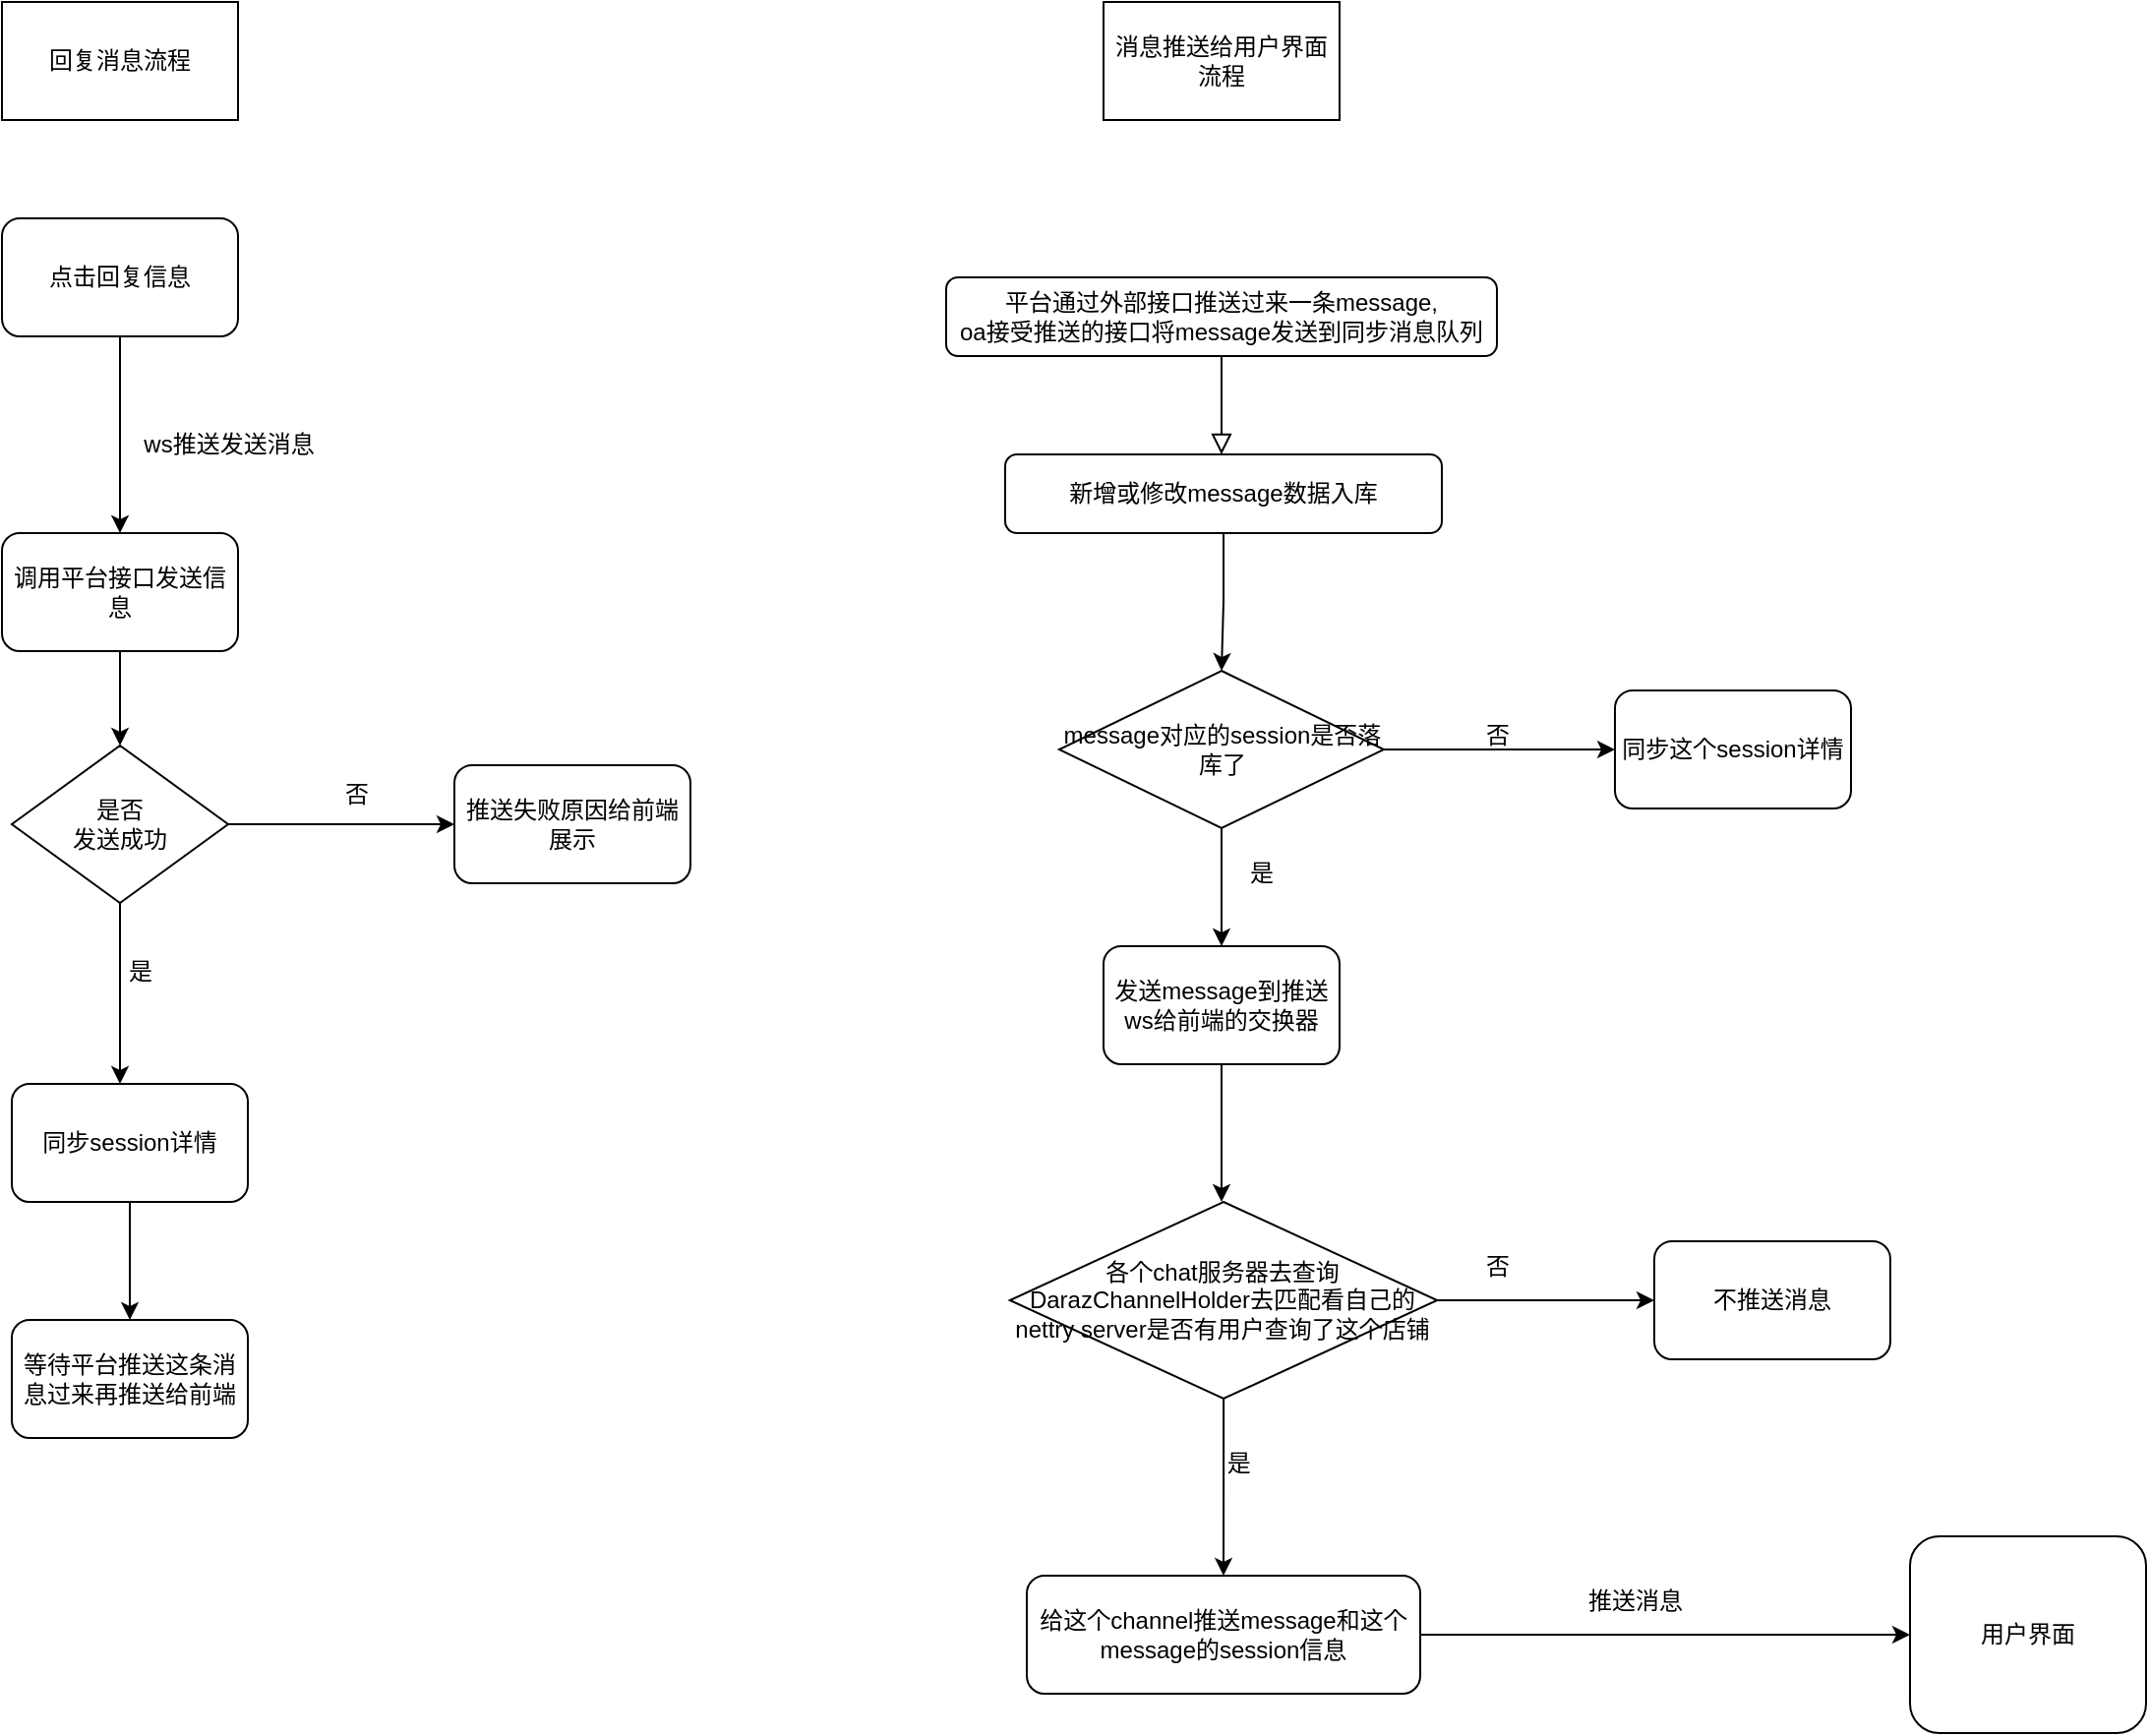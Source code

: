 <mxfile version="24.7.8">
  <diagram id="C5RBs43oDa-KdzZeNtuy" name="Page-1">
    <mxGraphModel dx="2213" dy="1918" grid="1" gridSize="10" guides="1" tooltips="1" connect="1" arrows="1" fold="1" page="1" pageScale="1" pageWidth="827" pageHeight="1169" math="0" shadow="0">
      <root>
        <mxCell id="WIyWlLk6GJQsqaUBKTNV-0" />
        <mxCell id="WIyWlLk6GJQsqaUBKTNV-1" parent="WIyWlLk6GJQsqaUBKTNV-0" />
        <mxCell id="WIyWlLk6GJQsqaUBKTNV-2" value="" style="rounded=0;html=1;jettySize=auto;orthogonalLoop=1;fontSize=11;endArrow=block;endFill=0;endSize=8;strokeWidth=1;shadow=0;labelBackgroundColor=none;edgeStyle=orthogonalEdgeStyle;exitX=0.5;exitY=1;exitDx=0;exitDy=0;" parent="WIyWlLk6GJQsqaUBKTNV-1" source="WIyWlLk6GJQsqaUBKTNV-3" edge="1">
          <mxGeometry relative="1" as="geometry">
            <mxPoint x="380" y="120" as="sourcePoint" />
            <mxPoint x="300" y="170" as="targetPoint" />
          </mxGeometry>
        </mxCell>
        <mxCell id="WIyWlLk6GJQsqaUBKTNV-3" value="平台通过外部接口推送过来一条message,&lt;div&gt;oa接受推送的接口将message发送到同步消息队列&lt;br&gt;&lt;/div&gt;" style="rounded=1;whiteSpace=wrap;html=1;fontSize=12;glass=0;strokeWidth=1;shadow=0;" parent="WIyWlLk6GJQsqaUBKTNV-1" vertex="1">
          <mxGeometry x="160" y="80" width="280" height="40" as="geometry" />
        </mxCell>
        <mxCell id="5xCHBFTwe_UNU5cE1isP-3" style="edgeStyle=orthogonalEdgeStyle;rounded=0;orthogonalLoop=1;jettySize=auto;html=1;" edge="1" parent="WIyWlLk6GJQsqaUBKTNV-1" source="5xCHBFTwe_UNU5cE1isP-0">
          <mxGeometry relative="1" as="geometry">
            <mxPoint x="300" y="280" as="targetPoint" />
          </mxGeometry>
        </mxCell>
        <mxCell id="5xCHBFTwe_UNU5cE1isP-0" value="新增或修改message数据入库" style="rounded=1;whiteSpace=wrap;html=1;fontSize=12;glass=0;strokeWidth=1;shadow=0;" vertex="1" parent="WIyWlLk6GJQsqaUBKTNV-1">
          <mxGeometry x="190" y="170" width="222" height="40" as="geometry" />
        </mxCell>
        <mxCell id="5xCHBFTwe_UNU5cE1isP-7" style="edgeStyle=orthogonalEdgeStyle;rounded=0;orthogonalLoop=1;jettySize=auto;html=1;" edge="1" parent="WIyWlLk6GJQsqaUBKTNV-1" source="5xCHBFTwe_UNU5cE1isP-5">
          <mxGeometry relative="1" as="geometry">
            <mxPoint x="500" y="320" as="targetPoint" />
          </mxGeometry>
        </mxCell>
        <mxCell id="5xCHBFTwe_UNU5cE1isP-10" style="edgeStyle=orthogonalEdgeStyle;rounded=0;orthogonalLoop=1;jettySize=auto;html=1;" edge="1" parent="WIyWlLk6GJQsqaUBKTNV-1" source="5xCHBFTwe_UNU5cE1isP-5">
          <mxGeometry relative="1" as="geometry">
            <mxPoint x="300" y="420" as="targetPoint" />
          </mxGeometry>
        </mxCell>
        <mxCell id="5xCHBFTwe_UNU5cE1isP-5" value="message对应的session是否落库了" style="rhombus;whiteSpace=wrap;html=1;" vertex="1" parent="WIyWlLk6GJQsqaUBKTNV-1">
          <mxGeometry x="217.5" y="280" width="165" height="80" as="geometry" />
        </mxCell>
        <mxCell id="5xCHBFTwe_UNU5cE1isP-8" value="同步这个session详情" style="rounded=1;whiteSpace=wrap;html=1;" vertex="1" parent="WIyWlLk6GJQsqaUBKTNV-1">
          <mxGeometry x="500" y="290" width="120" height="60" as="geometry" />
        </mxCell>
        <mxCell id="5xCHBFTwe_UNU5cE1isP-9" value="否" style="text;html=1;align=center;verticalAlign=middle;resizable=0;points=[];autosize=1;strokeColor=none;fillColor=none;" vertex="1" parent="WIyWlLk6GJQsqaUBKTNV-1">
          <mxGeometry x="420" y="298" width="40" height="30" as="geometry" />
        </mxCell>
        <mxCell id="5xCHBFTwe_UNU5cE1isP-11" value="是" style="text;html=1;align=center;verticalAlign=middle;resizable=0;points=[];autosize=1;strokeColor=none;fillColor=none;" vertex="1" parent="WIyWlLk6GJQsqaUBKTNV-1">
          <mxGeometry x="300" y="368" width="40" height="30" as="geometry" />
        </mxCell>
        <mxCell id="5xCHBFTwe_UNU5cE1isP-13" style="edgeStyle=orthogonalEdgeStyle;rounded=0;orthogonalLoop=1;jettySize=auto;html=1;" edge="1" parent="WIyWlLk6GJQsqaUBKTNV-1" source="5xCHBFTwe_UNU5cE1isP-12">
          <mxGeometry relative="1" as="geometry">
            <mxPoint x="300" y="550" as="targetPoint" />
          </mxGeometry>
        </mxCell>
        <mxCell id="5xCHBFTwe_UNU5cE1isP-12" value="发送message到推送ws给前端的交换器" style="rounded=1;whiteSpace=wrap;html=1;" vertex="1" parent="WIyWlLk6GJQsqaUBKTNV-1">
          <mxGeometry x="240" y="420" width="120" height="60" as="geometry" />
        </mxCell>
        <mxCell id="5xCHBFTwe_UNU5cE1isP-18" style="edgeStyle=orthogonalEdgeStyle;rounded=0;orthogonalLoop=1;jettySize=auto;html=1;" edge="1" parent="WIyWlLk6GJQsqaUBKTNV-1" source="5xCHBFTwe_UNU5cE1isP-16">
          <mxGeometry relative="1" as="geometry">
            <mxPoint x="301.005" y="740" as="targetPoint" />
          </mxGeometry>
        </mxCell>
        <mxCell id="5xCHBFTwe_UNU5cE1isP-19" style="edgeStyle=orthogonalEdgeStyle;rounded=0;orthogonalLoop=1;jettySize=auto;html=1;" edge="1" parent="WIyWlLk6GJQsqaUBKTNV-1" source="5xCHBFTwe_UNU5cE1isP-16">
          <mxGeometry relative="1" as="geometry">
            <mxPoint x="520" y="600" as="targetPoint" />
          </mxGeometry>
        </mxCell>
        <mxCell id="5xCHBFTwe_UNU5cE1isP-16" value="各个chat服务器去查询DarazChannelHolder去匹配看自己的nettry server是否有用户查询了这个店铺" style="rhombus;whiteSpace=wrap;html=1;" vertex="1" parent="WIyWlLk6GJQsqaUBKTNV-1">
          <mxGeometry x="192.38" y="550" width="217.25" height="100" as="geometry" />
        </mxCell>
        <mxCell id="5xCHBFTwe_UNU5cE1isP-20" value="不推送消息" style="rounded=1;whiteSpace=wrap;html=1;" vertex="1" parent="WIyWlLk6GJQsqaUBKTNV-1">
          <mxGeometry x="520" y="570" width="120" height="60" as="geometry" />
        </mxCell>
        <mxCell id="5xCHBFTwe_UNU5cE1isP-21" value="&amp;nbsp; &amp;nbsp; &amp;nbsp;是" style="text;html=1;align=center;verticalAlign=middle;resizable=0;points=[];autosize=1;strokeColor=none;fillColor=none;" vertex="1" parent="WIyWlLk6GJQsqaUBKTNV-1">
          <mxGeometry x="275" y="668" width="50" height="30" as="geometry" />
        </mxCell>
        <mxCell id="5xCHBFTwe_UNU5cE1isP-25" style="edgeStyle=orthogonalEdgeStyle;rounded=0;orthogonalLoop=1;jettySize=auto;html=1;entryX=0;entryY=0.5;entryDx=0;entryDy=0;" edge="1" parent="WIyWlLk6GJQsqaUBKTNV-1" source="5xCHBFTwe_UNU5cE1isP-22" target="5xCHBFTwe_UNU5cE1isP-24">
          <mxGeometry relative="1" as="geometry" />
        </mxCell>
        <mxCell id="5xCHBFTwe_UNU5cE1isP-22" value="给这个channel推送message和这个message的session信息" style="rounded=1;whiteSpace=wrap;html=1;" vertex="1" parent="WIyWlLk6GJQsqaUBKTNV-1">
          <mxGeometry x="201.01" y="740" width="200" height="60" as="geometry" />
        </mxCell>
        <mxCell id="5xCHBFTwe_UNU5cE1isP-23" value="否" style="text;html=1;align=center;verticalAlign=middle;resizable=0;points=[];autosize=1;strokeColor=none;fillColor=none;" vertex="1" parent="WIyWlLk6GJQsqaUBKTNV-1">
          <mxGeometry x="420" y="568" width="40" height="30" as="geometry" />
        </mxCell>
        <mxCell id="5xCHBFTwe_UNU5cE1isP-24" value="用户界面" style="rounded=1;whiteSpace=wrap;html=1;" vertex="1" parent="WIyWlLk6GJQsqaUBKTNV-1">
          <mxGeometry x="650" y="720" width="120" height="100" as="geometry" />
        </mxCell>
        <mxCell id="5xCHBFTwe_UNU5cE1isP-29" value="推送消息" style="text;html=1;align=center;verticalAlign=middle;resizable=0;points=[];autosize=1;strokeColor=none;fillColor=none;" vertex="1" parent="WIyWlLk6GJQsqaUBKTNV-1">
          <mxGeometry x="475" y="738" width="70" height="30" as="geometry" />
        </mxCell>
        <mxCell id="5xCHBFTwe_UNU5cE1isP-31" value="消息推送给用户界面流程" style="rounded=0;whiteSpace=wrap;html=1;" vertex="1" parent="WIyWlLk6GJQsqaUBKTNV-1">
          <mxGeometry x="240" y="-60" width="120" height="60" as="geometry" />
        </mxCell>
        <mxCell id="5xCHBFTwe_UNU5cE1isP-32" value="回复消息流程" style="rounded=0;whiteSpace=wrap;html=1;" vertex="1" parent="WIyWlLk6GJQsqaUBKTNV-1">
          <mxGeometry x="-320" y="-60" width="120" height="60" as="geometry" />
        </mxCell>
        <mxCell id="5xCHBFTwe_UNU5cE1isP-35" style="edgeStyle=orthogonalEdgeStyle;rounded=0;orthogonalLoop=1;jettySize=auto;html=1;" edge="1" parent="WIyWlLk6GJQsqaUBKTNV-1" source="5xCHBFTwe_UNU5cE1isP-34">
          <mxGeometry relative="1" as="geometry">
            <mxPoint x="-260" y="210" as="targetPoint" />
          </mxGeometry>
        </mxCell>
        <mxCell id="5xCHBFTwe_UNU5cE1isP-34" value="点击回复信息" style="rounded=1;whiteSpace=wrap;html=1;" vertex="1" parent="WIyWlLk6GJQsqaUBKTNV-1">
          <mxGeometry x="-320" y="50" width="120" height="60" as="geometry" />
        </mxCell>
        <mxCell id="5xCHBFTwe_UNU5cE1isP-36" value="ws推送发送消息" style="text;html=1;align=center;verticalAlign=middle;resizable=0;points=[];autosize=1;strokeColor=none;fillColor=none;" vertex="1" parent="WIyWlLk6GJQsqaUBKTNV-1">
          <mxGeometry x="-260" y="150" width="110" height="30" as="geometry" />
        </mxCell>
        <mxCell id="5xCHBFTwe_UNU5cE1isP-39" style="edgeStyle=orthogonalEdgeStyle;rounded=0;orthogonalLoop=1;jettySize=auto;html=1;" edge="1" parent="WIyWlLk6GJQsqaUBKTNV-1" source="5xCHBFTwe_UNU5cE1isP-37" target="5xCHBFTwe_UNU5cE1isP-38">
          <mxGeometry relative="1" as="geometry" />
        </mxCell>
        <mxCell id="5xCHBFTwe_UNU5cE1isP-37" value="调用平台接口发送信息" style="rounded=1;whiteSpace=wrap;html=1;" vertex="1" parent="WIyWlLk6GJQsqaUBKTNV-1">
          <mxGeometry x="-320" y="210" width="120" height="60" as="geometry" />
        </mxCell>
        <mxCell id="5xCHBFTwe_UNU5cE1isP-41" style="edgeStyle=orthogonalEdgeStyle;rounded=0;orthogonalLoop=1;jettySize=auto;html=1;" edge="1" parent="WIyWlLk6GJQsqaUBKTNV-1" source="5xCHBFTwe_UNU5cE1isP-38">
          <mxGeometry relative="1" as="geometry">
            <mxPoint x="-90" y="358" as="targetPoint" />
          </mxGeometry>
        </mxCell>
        <mxCell id="5xCHBFTwe_UNU5cE1isP-42" style="edgeStyle=orthogonalEdgeStyle;rounded=0;orthogonalLoop=1;jettySize=auto;html=1;" edge="1" parent="WIyWlLk6GJQsqaUBKTNV-1" source="5xCHBFTwe_UNU5cE1isP-38">
          <mxGeometry relative="1" as="geometry">
            <mxPoint x="-260" y="490" as="targetPoint" />
          </mxGeometry>
        </mxCell>
        <mxCell id="5xCHBFTwe_UNU5cE1isP-38" value="是否&lt;div&gt;发送成功&lt;/div&gt;" style="rhombus;whiteSpace=wrap;html=1;" vertex="1" parent="WIyWlLk6GJQsqaUBKTNV-1">
          <mxGeometry x="-315" y="318" width="110" height="80" as="geometry" />
        </mxCell>
        <mxCell id="5xCHBFTwe_UNU5cE1isP-43" value="否" style="text;html=1;align=center;verticalAlign=middle;resizable=0;points=[];autosize=1;strokeColor=none;fillColor=none;" vertex="1" parent="WIyWlLk6GJQsqaUBKTNV-1">
          <mxGeometry x="-160" y="328" width="40" height="30" as="geometry" />
        </mxCell>
        <mxCell id="5xCHBFTwe_UNU5cE1isP-44" value="是" style="text;html=1;align=center;verticalAlign=middle;resizable=0;points=[];autosize=1;strokeColor=none;fillColor=none;" vertex="1" parent="WIyWlLk6GJQsqaUBKTNV-1">
          <mxGeometry x="-270" y="418" width="40" height="30" as="geometry" />
        </mxCell>
        <mxCell id="5xCHBFTwe_UNU5cE1isP-48" style="edgeStyle=orthogonalEdgeStyle;rounded=0;orthogonalLoop=1;jettySize=auto;html=1;" edge="1" parent="WIyWlLk6GJQsqaUBKTNV-1" source="5xCHBFTwe_UNU5cE1isP-45">
          <mxGeometry relative="1" as="geometry">
            <mxPoint x="-255" y="610" as="targetPoint" />
          </mxGeometry>
        </mxCell>
        <mxCell id="5xCHBFTwe_UNU5cE1isP-45" value="同步session详情" style="rounded=1;whiteSpace=wrap;html=1;" vertex="1" parent="WIyWlLk6GJQsqaUBKTNV-1">
          <mxGeometry x="-315" y="490" width="120" height="60" as="geometry" />
        </mxCell>
        <mxCell id="5xCHBFTwe_UNU5cE1isP-46" value="推送失败原因给前端展示" style="rounded=1;whiteSpace=wrap;html=1;" vertex="1" parent="WIyWlLk6GJQsqaUBKTNV-1">
          <mxGeometry x="-90" y="328" width="120" height="60" as="geometry" />
        </mxCell>
        <mxCell id="5xCHBFTwe_UNU5cE1isP-49" value="等待平台推送这条消息过来再推送给前端" style="rounded=1;whiteSpace=wrap;html=1;" vertex="1" parent="WIyWlLk6GJQsqaUBKTNV-1">
          <mxGeometry x="-315" y="610" width="120" height="60" as="geometry" />
        </mxCell>
      </root>
    </mxGraphModel>
  </diagram>
</mxfile>
